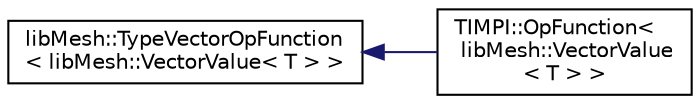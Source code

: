 digraph "类继承关系图"
{
 // INTERACTIVE_SVG=YES
  edge [fontname="Helvetica",fontsize="10",labelfontname="Helvetica",labelfontsize="10"];
  node [fontname="Helvetica",fontsize="10",shape=record];
  rankdir="LR";
  Node1 [label="libMesh::TypeVectorOpFunction\l\< libMesh::VectorValue\< T \> \>",height=0.2,width=0.4,color="black", fillcolor="white", style="filled",URL="$classlibMesh_1_1TypeVectorOpFunction.html"];
  Node1 -> Node2 [dir="back",color="midnightblue",fontsize="10",style="solid",fontname="Helvetica"];
  Node2 [label="TIMPI::OpFunction\<\l libMesh::VectorValue\l\< T \> \>",height=0.2,width=0.4,color="black", fillcolor="white", style="filled",URL="$classTIMPI_1_1OpFunction_3_01libMesh_1_1VectorValue_3_01T_01_4_01_4.html"];
}
